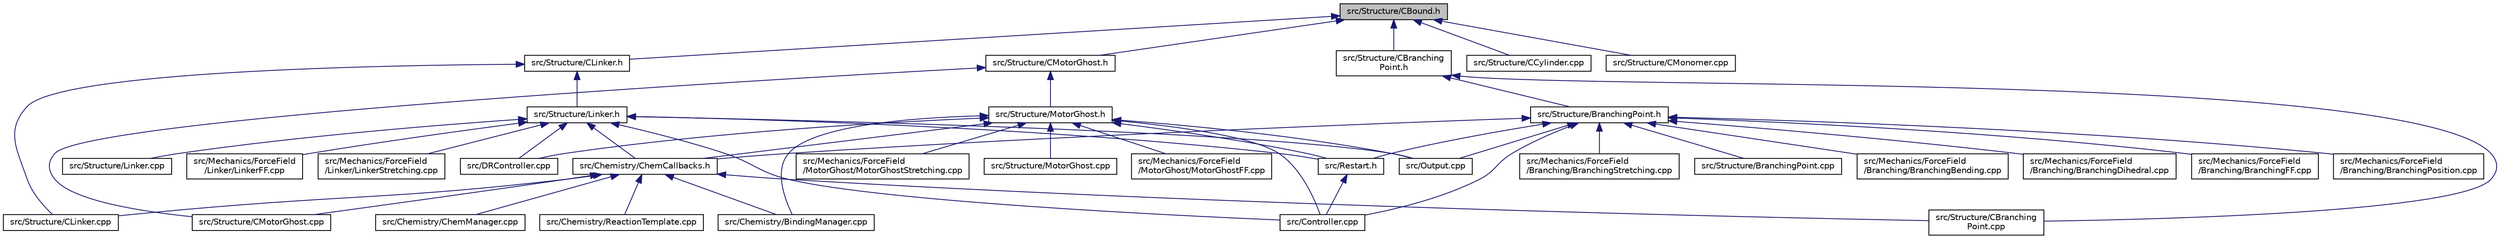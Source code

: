 digraph "src/Structure/CBound.h"
{
 // INTERACTIVE_SVG=YES
  edge [fontname="Helvetica",fontsize="10",labelfontname="Helvetica",labelfontsize="10"];
  node [fontname="Helvetica",fontsize="10",shape=record];
  Node29 [label="src/Structure/CBound.h",height=0.2,width=0.4,color="black", fillcolor="grey75", style="filled", fontcolor="black"];
  Node29 -> Node30 [dir="back",color="midnightblue",fontsize="10",style="solid",fontname="Helvetica"];
  Node30 [label="src/Structure/CBranching\lPoint.h",height=0.2,width=0.4,color="black", fillcolor="white", style="filled",URL="$CBranchingPoint_8h.html"];
  Node30 -> Node31 [dir="back",color="midnightblue",fontsize="10",style="solid",fontname="Helvetica"];
  Node31 [label="src/Structure/BranchingPoint.h",height=0.2,width=0.4,color="black", fillcolor="white", style="filled",URL="$BranchingPoint_8h.html"];
  Node31 -> Node32 [dir="back",color="midnightblue",fontsize="10",style="solid",fontname="Helvetica"];
  Node32 [label="src/Chemistry/ChemCallbacks.h",height=0.2,width=0.4,color="black", fillcolor="white", style="filled",URL="$ChemCallbacks_8h.html"];
  Node32 -> Node33 [dir="back",color="midnightblue",fontsize="10",style="solid",fontname="Helvetica"];
  Node33 [label="src/Chemistry/BindingManager.cpp",height=0.2,width=0.4,color="black", fillcolor="white", style="filled",URL="$BindingManager_8cpp.html"];
  Node32 -> Node34 [dir="back",color="midnightblue",fontsize="10",style="solid",fontname="Helvetica"];
  Node34 [label="src/Chemistry/ChemManager.cpp",height=0.2,width=0.4,color="black", fillcolor="white", style="filled",URL="$ChemManager_8cpp.html"];
  Node32 -> Node35 [dir="back",color="midnightblue",fontsize="10",style="solid",fontname="Helvetica"];
  Node35 [label="src/Chemistry/ReactionTemplate.cpp",height=0.2,width=0.4,color="black", fillcolor="white", style="filled",URL="$ReactionTemplate_8cpp.html"];
  Node32 -> Node36 [dir="back",color="midnightblue",fontsize="10",style="solid",fontname="Helvetica"];
  Node36 [label="src/Structure/CBranching\lPoint.cpp",height=0.2,width=0.4,color="black", fillcolor="white", style="filled",URL="$CBranchingPoint_8cpp.html"];
  Node32 -> Node37 [dir="back",color="midnightblue",fontsize="10",style="solid",fontname="Helvetica"];
  Node37 [label="src/Structure/CLinker.cpp",height=0.2,width=0.4,color="black", fillcolor="white", style="filled",URL="$CLinker_8cpp.html"];
  Node32 -> Node38 [dir="back",color="midnightblue",fontsize="10",style="solid",fontname="Helvetica"];
  Node38 [label="src/Structure/CMotorGhost.cpp",height=0.2,width=0.4,color="black", fillcolor="white", style="filled",URL="$CMotorGhost_8cpp.html"];
  Node31 -> Node39 [dir="back",color="midnightblue",fontsize="10",style="solid",fontname="Helvetica"];
  Node39 [label="src/Controller.cpp",height=0.2,width=0.4,color="black", fillcolor="white", style="filled",URL="$Controller_8cpp.html"];
  Node31 -> Node40 [dir="back",color="midnightblue",fontsize="10",style="solid",fontname="Helvetica"];
  Node40 [label="src/Restart.h",height=0.2,width=0.4,color="black", fillcolor="white", style="filled",URL="$Restart_8h.html"];
  Node40 -> Node39 [dir="back",color="midnightblue",fontsize="10",style="solid",fontname="Helvetica"];
  Node31 -> Node41 [dir="back",color="midnightblue",fontsize="10",style="solid",fontname="Helvetica"];
  Node41 [label="src/Mechanics/ForceField\l/Branching/BranchingBending.cpp",height=0.2,width=0.4,color="black", fillcolor="white", style="filled",URL="$BranchingBending_8cpp.html"];
  Node31 -> Node42 [dir="back",color="midnightblue",fontsize="10",style="solid",fontname="Helvetica"];
  Node42 [label="src/Mechanics/ForceField\l/Branching/BranchingDihedral.cpp",height=0.2,width=0.4,color="black", fillcolor="white", style="filled",URL="$BranchingDihedral_8cpp.html"];
  Node31 -> Node43 [dir="back",color="midnightblue",fontsize="10",style="solid",fontname="Helvetica"];
  Node43 [label="src/Mechanics/ForceField\l/Branching/BranchingFF.cpp",height=0.2,width=0.4,color="black", fillcolor="white", style="filled",URL="$BranchingFF_8cpp.html"];
  Node31 -> Node44 [dir="back",color="midnightblue",fontsize="10",style="solid",fontname="Helvetica"];
  Node44 [label="src/Mechanics/ForceField\l/Branching/BranchingPosition.cpp",height=0.2,width=0.4,color="black", fillcolor="white", style="filled",URL="$BranchingPosition_8cpp.html"];
  Node31 -> Node45 [dir="back",color="midnightblue",fontsize="10",style="solid",fontname="Helvetica"];
  Node45 [label="src/Mechanics/ForceField\l/Branching/BranchingStretching.cpp",height=0.2,width=0.4,color="black", fillcolor="white", style="filled",URL="$BranchingStretching_8cpp.html"];
  Node31 -> Node46 [dir="back",color="midnightblue",fontsize="10",style="solid",fontname="Helvetica"];
  Node46 [label="src/Output.cpp",height=0.2,width=0.4,color="black", fillcolor="white", style="filled",URL="$Output_8cpp.html"];
  Node31 -> Node47 [dir="back",color="midnightblue",fontsize="10",style="solid",fontname="Helvetica"];
  Node47 [label="src/Structure/BranchingPoint.cpp",height=0.2,width=0.4,color="black", fillcolor="white", style="filled",URL="$BranchingPoint_8cpp.html"];
  Node30 -> Node36 [dir="back",color="midnightblue",fontsize="10",style="solid",fontname="Helvetica"];
  Node29 -> Node48 [dir="back",color="midnightblue",fontsize="10",style="solid",fontname="Helvetica"];
  Node48 [label="src/Structure/CCylinder.cpp",height=0.2,width=0.4,color="black", fillcolor="white", style="filled",URL="$CCylinder_8cpp.html"];
  Node29 -> Node49 [dir="back",color="midnightblue",fontsize="10",style="solid",fontname="Helvetica"];
  Node49 [label="src/Structure/CLinker.h",height=0.2,width=0.4,color="black", fillcolor="white", style="filled",URL="$CLinker_8h.html"];
  Node49 -> Node37 [dir="back",color="midnightblue",fontsize="10",style="solid",fontname="Helvetica"];
  Node49 -> Node50 [dir="back",color="midnightblue",fontsize="10",style="solid",fontname="Helvetica"];
  Node50 [label="src/Structure/Linker.h",height=0.2,width=0.4,color="black", fillcolor="white", style="filled",URL="$Linker_8h.html"];
  Node50 -> Node32 [dir="back",color="midnightblue",fontsize="10",style="solid",fontname="Helvetica"];
  Node50 -> Node39 [dir="back",color="midnightblue",fontsize="10",style="solid",fontname="Helvetica"];
  Node50 -> Node40 [dir="back",color="midnightblue",fontsize="10",style="solid",fontname="Helvetica"];
  Node50 -> Node51 [dir="back",color="midnightblue",fontsize="10",style="solid",fontname="Helvetica"];
  Node51 [label="src/DRController.cpp",height=0.2,width=0.4,color="black", fillcolor="white", style="filled",URL="$DRController_8cpp.html"];
  Node50 -> Node52 [dir="back",color="midnightblue",fontsize="10",style="solid",fontname="Helvetica"];
  Node52 [label="src/Mechanics/ForceField\l/Linker/LinkerFF.cpp",height=0.2,width=0.4,color="black", fillcolor="white", style="filled",URL="$LinkerFF_8cpp.html"];
  Node50 -> Node53 [dir="back",color="midnightblue",fontsize="10",style="solid",fontname="Helvetica"];
  Node53 [label="src/Mechanics/ForceField\l/Linker/LinkerStretching.cpp",height=0.2,width=0.4,color="black", fillcolor="white", style="filled",URL="$LinkerStretching_8cpp.html"];
  Node50 -> Node46 [dir="back",color="midnightblue",fontsize="10",style="solid",fontname="Helvetica"];
  Node50 -> Node54 [dir="back",color="midnightblue",fontsize="10",style="solid",fontname="Helvetica"];
  Node54 [label="src/Structure/Linker.cpp",height=0.2,width=0.4,color="black", fillcolor="white", style="filled",URL="$Linker_8cpp.html"];
  Node29 -> Node55 [dir="back",color="midnightblue",fontsize="10",style="solid",fontname="Helvetica"];
  Node55 [label="src/Structure/CMonomer.cpp",height=0.2,width=0.4,color="black", fillcolor="white", style="filled",URL="$CMonomer_8cpp.html"];
  Node29 -> Node56 [dir="back",color="midnightblue",fontsize="10",style="solid",fontname="Helvetica"];
  Node56 [label="src/Structure/CMotorGhost.h",height=0.2,width=0.4,color="black", fillcolor="white", style="filled",URL="$CMotorGhost_8h.html"];
  Node56 -> Node38 [dir="back",color="midnightblue",fontsize="10",style="solid",fontname="Helvetica"];
  Node56 -> Node57 [dir="back",color="midnightblue",fontsize="10",style="solid",fontname="Helvetica"];
  Node57 [label="src/Structure/MotorGhost.h",height=0.2,width=0.4,color="black", fillcolor="white", style="filled",URL="$MotorGhost_8h.html"];
  Node57 -> Node33 [dir="back",color="midnightblue",fontsize="10",style="solid",fontname="Helvetica"];
  Node57 -> Node32 [dir="back",color="midnightblue",fontsize="10",style="solid",fontname="Helvetica"];
  Node57 -> Node39 [dir="back",color="midnightblue",fontsize="10",style="solid",fontname="Helvetica"];
  Node57 -> Node40 [dir="back",color="midnightblue",fontsize="10",style="solid",fontname="Helvetica"];
  Node57 -> Node51 [dir="back",color="midnightblue",fontsize="10",style="solid",fontname="Helvetica"];
  Node57 -> Node58 [dir="back",color="midnightblue",fontsize="10",style="solid",fontname="Helvetica"];
  Node58 [label="src/Mechanics/ForceField\l/MotorGhost/MotorGhostFF.cpp",height=0.2,width=0.4,color="black", fillcolor="white", style="filled",URL="$MotorGhostFF_8cpp.html"];
  Node57 -> Node59 [dir="back",color="midnightblue",fontsize="10",style="solid",fontname="Helvetica"];
  Node59 [label="src/Mechanics/ForceField\l/MotorGhost/MotorGhostStretching.cpp",height=0.2,width=0.4,color="black", fillcolor="white", style="filled",URL="$MotorGhostStretching_8cpp.html"];
  Node57 -> Node46 [dir="back",color="midnightblue",fontsize="10",style="solid",fontname="Helvetica"];
  Node57 -> Node60 [dir="back",color="midnightblue",fontsize="10",style="solid",fontname="Helvetica"];
  Node60 [label="src/Structure/MotorGhost.cpp",height=0.2,width=0.4,color="black", fillcolor="white", style="filled",URL="$MotorGhost_8cpp.html"];
}
